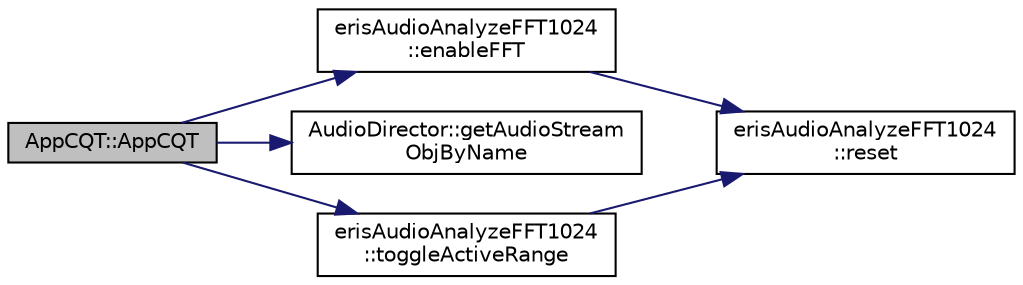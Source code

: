 digraph "AppCQT::AppCQT"
{
 // LATEX_PDF_SIZE
  edge [fontname="Helvetica",fontsize="10",labelfontname="Helvetica",labelfontsize="10"];
  node [fontname="Helvetica",fontsize="10",shape=record];
  rankdir="LR";
  Node1 [label="AppCQT::AppCQT",height=0.2,width=0.4,color="black", fillcolor="grey75", style="filled", fontcolor="black",tooltip=" "];
  Node1 -> Node2 [color="midnightblue",fontsize="10",style="solid",fontname="Helvetica"];
  Node2 [label="erisAudioAnalyzeFFT1024\l::enableFFT",height=0.2,width=0.4,color="black", fillcolor="white", style="filled",URL="$classeris_audio_analyze_f_f_t1024.html#a755081ed295a0ae6385db5dad48c6de1",tooltip=" "];
  Node2 -> Node3 [color="midnightblue",fontsize="10",style="solid",fontname="Helvetica"];
  Node3 [label="erisAudioAnalyzeFFT1024\l::reset",height=0.2,width=0.4,color="black", fillcolor="white", style="filled",URL="$classeris_audio_analyze_f_f_t1024.html#a83218493f4f01007407be9394c5c9e4b",tooltip=" "];
  Node1 -> Node4 [color="midnightblue",fontsize="10",style="solid",fontname="Helvetica"];
  Node4 [label="AudioDirector::getAudioStream\lObjByName",height=0.2,width=0.4,color="black", fillcolor="white", style="filled",URL="$class_audio_director.html#a578f1deac0695f2db3ba245aaedc62df",tooltip=" "];
  Node1 -> Node5 [color="midnightblue",fontsize="10",style="solid",fontname="Helvetica"];
  Node5 [label="erisAudioAnalyzeFFT1024\l::toggleActiveRange",height=0.2,width=0.4,color="black", fillcolor="white", style="filled",URL="$classeris_audio_analyze_f_f_t1024.html#a5fad2b0d286d2ba6e7236b403dab81d6",tooltip=" "];
  Node5 -> Node3 [color="midnightblue",fontsize="10",style="solid",fontname="Helvetica"];
}
